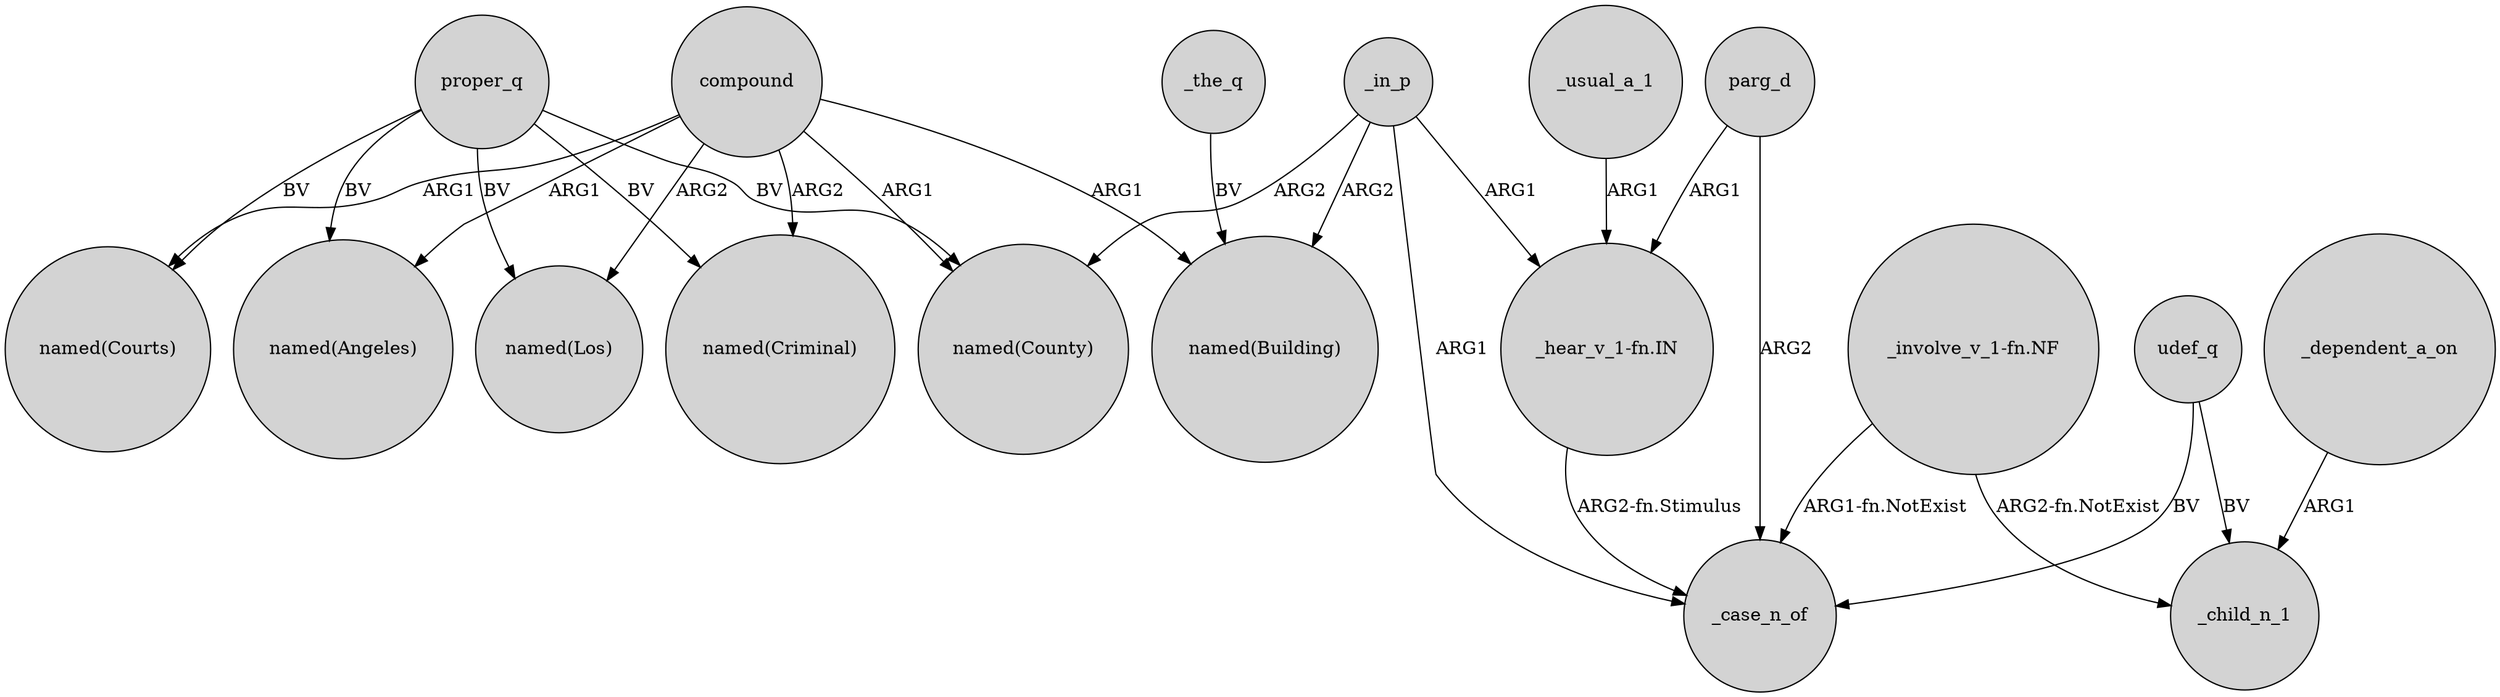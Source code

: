 digraph {
	node [shape=circle style=filled]
	proper_q -> "named(Criminal)" [label=BV]
	_in_p -> _case_n_of [label=ARG1]
	udef_q -> _child_n_1 [label=BV]
	compound -> "named(Los)" [label=ARG2]
	proper_q -> "named(Los)" [label=BV]
	parg_d -> "_hear_v_1-fn.IN" [label=ARG1]
	compound -> "named(Criminal)" [label=ARG2]
	proper_q -> "named(Courts)" [label=BV]
	_dependent_a_on -> _child_n_1 [label=ARG1]
	compound -> "named(Angeles)" [label=ARG1]
	"_hear_v_1-fn.IN" -> _case_n_of [label="ARG2-fn.Stimulus"]
	parg_d -> _case_n_of [label=ARG2]
	_the_q -> "named(Building)" [label=BV]
	_usual_a_1 -> "_hear_v_1-fn.IN" [label=ARG1]
	_in_p -> "_hear_v_1-fn.IN" [label=ARG1]
	_in_p -> "named(County)" [label=ARG2]
	"_involve_v_1-fn.NF" -> _case_n_of [label="ARG1-fn.NotExist"]
	_in_p -> "named(Building)" [label=ARG2]
	compound -> "named(Building)" [label=ARG1]
	"_involve_v_1-fn.NF" -> _child_n_1 [label="ARG2-fn.NotExist"]
	proper_q -> "named(Angeles)" [label=BV]
	udef_q -> _case_n_of [label=BV]
	compound -> "named(County)" [label=ARG1]
	proper_q -> "named(County)" [label=BV]
	compound -> "named(Courts)" [label=ARG1]
}

